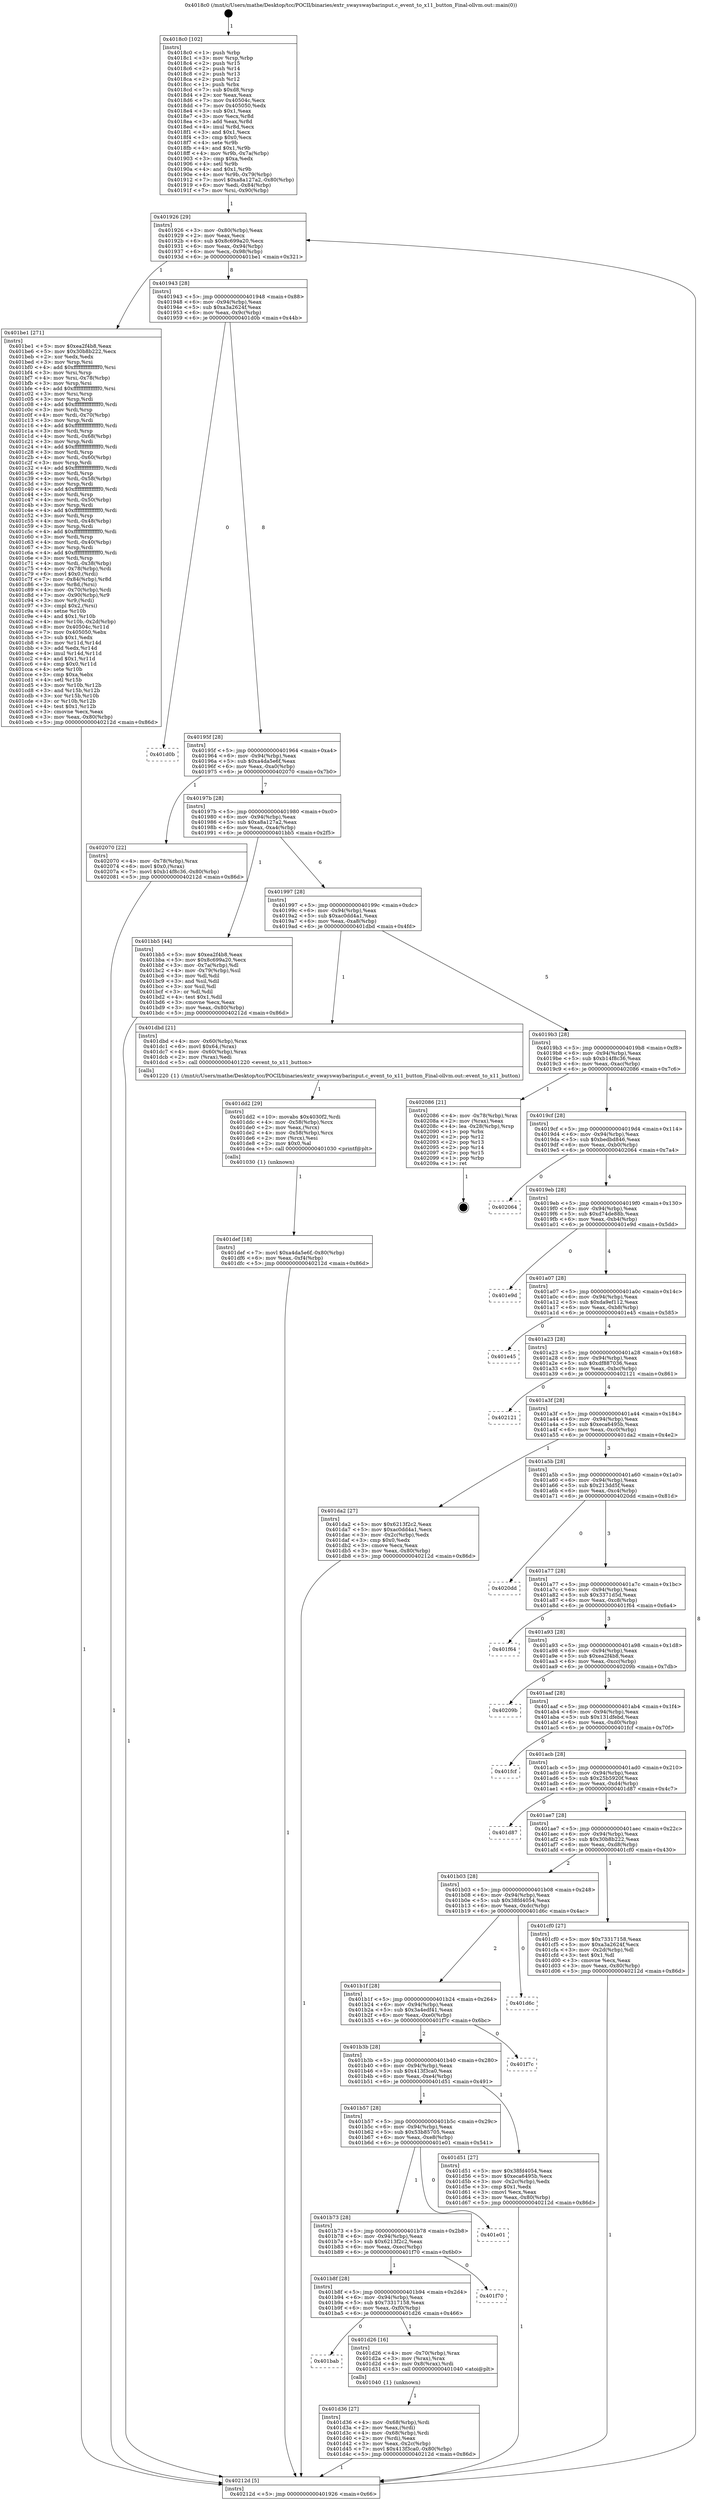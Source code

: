digraph "0x4018c0" {
  label = "0x4018c0 (/mnt/c/Users/mathe/Desktop/tcc/POCII/binaries/extr_swayswaybarinput.c_event_to_x11_button_Final-ollvm.out::main(0))"
  labelloc = "t"
  node[shape=record]

  Entry [label="",width=0.3,height=0.3,shape=circle,fillcolor=black,style=filled]
  "0x401926" [label="{
     0x401926 [29]\l
     | [instrs]\l
     &nbsp;&nbsp;0x401926 \<+3\>: mov -0x80(%rbp),%eax\l
     &nbsp;&nbsp;0x401929 \<+2\>: mov %eax,%ecx\l
     &nbsp;&nbsp;0x40192b \<+6\>: sub $0x8c699a20,%ecx\l
     &nbsp;&nbsp;0x401931 \<+6\>: mov %eax,-0x94(%rbp)\l
     &nbsp;&nbsp;0x401937 \<+6\>: mov %ecx,-0x98(%rbp)\l
     &nbsp;&nbsp;0x40193d \<+6\>: je 0000000000401be1 \<main+0x321\>\l
  }"]
  "0x401be1" [label="{
     0x401be1 [271]\l
     | [instrs]\l
     &nbsp;&nbsp;0x401be1 \<+5\>: mov $0xea2f4b8,%eax\l
     &nbsp;&nbsp;0x401be6 \<+5\>: mov $0x30b8b222,%ecx\l
     &nbsp;&nbsp;0x401beb \<+2\>: xor %edx,%edx\l
     &nbsp;&nbsp;0x401bed \<+3\>: mov %rsp,%rsi\l
     &nbsp;&nbsp;0x401bf0 \<+4\>: add $0xfffffffffffffff0,%rsi\l
     &nbsp;&nbsp;0x401bf4 \<+3\>: mov %rsi,%rsp\l
     &nbsp;&nbsp;0x401bf7 \<+4\>: mov %rsi,-0x78(%rbp)\l
     &nbsp;&nbsp;0x401bfb \<+3\>: mov %rsp,%rsi\l
     &nbsp;&nbsp;0x401bfe \<+4\>: add $0xfffffffffffffff0,%rsi\l
     &nbsp;&nbsp;0x401c02 \<+3\>: mov %rsi,%rsp\l
     &nbsp;&nbsp;0x401c05 \<+3\>: mov %rsp,%rdi\l
     &nbsp;&nbsp;0x401c08 \<+4\>: add $0xfffffffffffffff0,%rdi\l
     &nbsp;&nbsp;0x401c0c \<+3\>: mov %rdi,%rsp\l
     &nbsp;&nbsp;0x401c0f \<+4\>: mov %rdi,-0x70(%rbp)\l
     &nbsp;&nbsp;0x401c13 \<+3\>: mov %rsp,%rdi\l
     &nbsp;&nbsp;0x401c16 \<+4\>: add $0xfffffffffffffff0,%rdi\l
     &nbsp;&nbsp;0x401c1a \<+3\>: mov %rdi,%rsp\l
     &nbsp;&nbsp;0x401c1d \<+4\>: mov %rdi,-0x68(%rbp)\l
     &nbsp;&nbsp;0x401c21 \<+3\>: mov %rsp,%rdi\l
     &nbsp;&nbsp;0x401c24 \<+4\>: add $0xfffffffffffffff0,%rdi\l
     &nbsp;&nbsp;0x401c28 \<+3\>: mov %rdi,%rsp\l
     &nbsp;&nbsp;0x401c2b \<+4\>: mov %rdi,-0x60(%rbp)\l
     &nbsp;&nbsp;0x401c2f \<+3\>: mov %rsp,%rdi\l
     &nbsp;&nbsp;0x401c32 \<+4\>: add $0xfffffffffffffff0,%rdi\l
     &nbsp;&nbsp;0x401c36 \<+3\>: mov %rdi,%rsp\l
     &nbsp;&nbsp;0x401c39 \<+4\>: mov %rdi,-0x58(%rbp)\l
     &nbsp;&nbsp;0x401c3d \<+3\>: mov %rsp,%rdi\l
     &nbsp;&nbsp;0x401c40 \<+4\>: add $0xfffffffffffffff0,%rdi\l
     &nbsp;&nbsp;0x401c44 \<+3\>: mov %rdi,%rsp\l
     &nbsp;&nbsp;0x401c47 \<+4\>: mov %rdi,-0x50(%rbp)\l
     &nbsp;&nbsp;0x401c4b \<+3\>: mov %rsp,%rdi\l
     &nbsp;&nbsp;0x401c4e \<+4\>: add $0xfffffffffffffff0,%rdi\l
     &nbsp;&nbsp;0x401c52 \<+3\>: mov %rdi,%rsp\l
     &nbsp;&nbsp;0x401c55 \<+4\>: mov %rdi,-0x48(%rbp)\l
     &nbsp;&nbsp;0x401c59 \<+3\>: mov %rsp,%rdi\l
     &nbsp;&nbsp;0x401c5c \<+4\>: add $0xfffffffffffffff0,%rdi\l
     &nbsp;&nbsp;0x401c60 \<+3\>: mov %rdi,%rsp\l
     &nbsp;&nbsp;0x401c63 \<+4\>: mov %rdi,-0x40(%rbp)\l
     &nbsp;&nbsp;0x401c67 \<+3\>: mov %rsp,%rdi\l
     &nbsp;&nbsp;0x401c6a \<+4\>: add $0xfffffffffffffff0,%rdi\l
     &nbsp;&nbsp;0x401c6e \<+3\>: mov %rdi,%rsp\l
     &nbsp;&nbsp;0x401c71 \<+4\>: mov %rdi,-0x38(%rbp)\l
     &nbsp;&nbsp;0x401c75 \<+4\>: mov -0x78(%rbp),%rdi\l
     &nbsp;&nbsp;0x401c79 \<+6\>: movl $0x0,(%rdi)\l
     &nbsp;&nbsp;0x401c7f \<+7\>: mov -0x84(%rbp),%r8d\l
     &nbsp;&nbsp;0x401c86 \<+3\>: mov %r8d,(%rsi)\l
     &nbsp;&nbsp;0x401c89 \<+4\>: mov -0x70(%rbp),%rdi\l
     &nbsp;&nbsp;0x401c8d \<+7\>: mov -0x90(%rbp),%r9\l
     &nbsp;&nbsp;0x401c94 \<+3\>: mov %r9,(%rdi)\l
     &nbsp;&nbsp;0x401c97 \<+3\>: cmpl $0x2,(%rsi)\l
     &nbsp;&nbsp;0x401c9a \<+4\>: setne %r10b\l
     &nbsp;&nbsp;0x401c9e \<+4\>: and $0x1,%r10b\l
     &nbsp;&nbsp;0x401ca2 \<+4\>: mov %r10b,-0x2d(%rbp)\l
     &nbsp;&nbsp;0x401ca6 \<+8\>: mov 0x40504c,%r11d\l
     &nbsp;&nbsp;0x401cae \<+7\>: mov 0x405050,%ebx\l
     &nbsp;&nbsp;0x401cb5 \<+3\>: sub $0x1,%edx\l
     &nbsp;&nbsp;0x401cb8 \<+3\>: mov %r11d,%r14d\l
     &nbsp;&nbsp;0x401cbb \<+3\>: add %edx,%r14d\l
     &nbsp;&nbsp;0x401cbe \<+4\>: imul %r14d,%r11d\l
     &nbsp;&nbsp;0x401cc2 \<+4\>: and $0x1,%r11d\l
     &nbsp;&nbsp;0x401cc6 \<+4\>: cmp $0x0,%r11d\l
     &nbsp;&nbsp;0x401cca \<+4\>: sete %r10b\l
     &nbsp;&nbsp;0x401cce \<+3\>: cmp $0xa,%ebx\l
     &nbsp;&nbsp;0x401cd1 \<+4\>: setl %r15b\l
     &nbsp;&nbsp;0x401cd5 \<+3\>: mov %r10b,%r12b\l
     &nbsp;&nbsp;0x401cd8 \<+3\>: and %r15b,%r12b\l
     &nbsp;&nbsp;0x401cdb \<+3\>: xor %r15b,%r10b\l
     &nbsp;&nbsp;0x401cde \<+3\>: or %r10b,%r12b\l
     &nbsp;&nbsp;0x401ce1 \<+4\>: test $0x1,%r12b\l
     &nbsp;&nbsp;0x401ce5 \<+3\>: cmovne %ecx,%eax\l
     &nbsp;&nbsp;0x401ce8 \<+3\>: mov %eax,-0x80(%rbp)\l
     &nbsp;&nbsp;0x401ceb \<+5\>: jmp 000000000040212d \<main+0x86d\>\l
  }"]
  "0x401943" [label="{
     0x401943 [28]\l
     | [instrs]\l
     &nbsp;&nbsp;0x401943 \<+5\>: jmp 0000000000401948 \<main+0x88\>\l
     &nbsp;&nbsp;0x401948 \<+6\>: mov -0x94(%rbp),%eax\l
     &nbsp;&nbsp;0x40194e \<+5\>: sub $0xa3a2624f,%eax\l
     &nbsp;&nbsp;0x401953 \<+6\>: mov %eax,-0x9c(%rbp)\l
     &nbsp;&nbsp;0x401959 \<+6\>: je 0000000000401d0b \<main+0x44b\>\l
  }"]
  Exit [label="",width=0.3,height=0.3,shape=circle,fillcolor=black,style=filled,peripheries=2]
  "0x401d0b" [label="{
     0x401d0b\l
  }", style=dashed]
  "0x40195f" [label="{
     0x40195f [28]\l
     | [instrs]\l
     &nbsp;&nbsp;0x40195f \<+5\>: jmp 0000000000401964 \<main+0xa4\>\l
     &nbsp;&nbsp;0x401964 \<+6\>: mov -0x94(%rbp),%eax\l
     &nbsp;&nbsp;0x40196a \<+5\>: sub $0xa4da5e6f,%eax\l
     &nbsp;&nbsp;0x40196f \<+6\>: mov %eax,-0xa0(%rbp)\l
     &nbsp;&nbsp;0x401975 \<+6\>: je 0000000000402070 \<main+0x7b0\>\l
  }"]
  "0x401def" [label="{
     0x401def [18]\l
     | [instrs]\l
     &nbsp;&nbsp;0x401def \<+7\>: movl $0xa4da5e6f,-0x80(%rbp)\l
     &nbsp;&nbsp;0x401df6 \<+6\>: mov %eax,-0xf4(%rbp)\l
     &nbsp;&nbsp;0x401dfc \<+5\>: jmp 000000000040212d \<main+0x86d\>\l
  }"]
  "0x402070" [label="{
     0x402070 [22]\l
     | [instrs]\l
     &nbsp;&nbsp;0x402070 \<+4\>: mov -0x78(%rbp),%rax\l
     &nbsp;&nbsp;0x402074 \<+6\>: movl $0x0,(%rax)\l
     &nbsp;&nbsp;0x40207a \<+7\>: movl $0xb14f8c36,-0x80(%rbp)\l
     &nbsp;&nbsp;0x402081 \<+5\>: jmp 000000000040212d \<main+0x86d\>\l
  }"]
  "0x40197b" [label="{
     0x40197b [28]\l
     | [instrs]\l
     &nbsp;&nbsp;0x40197b \<+5\>: jmp 0000000000401980 \<main+0xc0\>\l
     &nbsp;&nbsp;0x401980 \<+6\>: mov -0x94(%rbp),%eax\l
     &nbsp;&nbsp;0x401986 \<+5\>: sub $0xa8a127a2,%eax\l
     &nbsp;&nbsp;0x40198b \<+6\>: mov %eax,-0xa4(%rbp)\l
     &nbsp;&nbsp;0x401991 \<+6\>: je 0000000000401bb5 \<main+0x2f5\>\l
  }"]
  "0x401dd2" [label="{
     0x401dd2 [29]\l
     | [instrs]\l
     &nbsp;&nbsp;0x401dd2 \<+10\>: movabs $0x4030f2,%rdi\l
     &nbsp;&nbsp;0x401ddc \<+4\>: mov -0x58(%rbp),%rcx\l
     &nbsp;&nbsp;0x401de0 \<+2\>: mov %eax,(%rcx)\l
     &nbsp;&nbsp;0x401de2 \<+4\>: mov -0x58(%rbp),%rcx\l
     &nbsp;&nbsp;0x401de6 \<+2\>: mov (%rcx),%esi\l
     &nbsp;&nbsp;0x401de8 \<+2\>: mov $0x0,%al\l
     &nbsp;&nbsp;0x401dea \<+5\>: call 0000000000401030 \<printf@plt\>\l
     | [calls]\l
     &nbsp;&nbsp;0x401030 \{1\} (unknown)\l
  }"]
  "0x401bb5" [label="{
     0x401bb5 [44]\l
     | [instrs]\l
     &nbsp;&nbsp;0x401bb5 \<+5\>: mov $0xea2f4b8,%eax\l
     &nbsp;&nbsp;0x401bba \<+5\>: mov $0x8c699a20,%ecx\l
     &nbsp;&nbsp;0x401bbf \<+3\>: mov -0x7a(%rbp),%dl\l
     &nbsp;&nbsp;0x401bc2 \<+4\>: mov -0x79(%rbp),%sil\l
     &nbsp;&nbsp;0x401bc6 \<+3\>: mov %dl,%dil\l
     &nbsp;&nbsp;0x401bc9 \<+3\>: and %sil,%dil\l
     &nbsp;&nbsp;0x401bcc \<+3\>: xor %sil,%dl\l
     &nbsp;&nbsp;0x401bcf \<+3\>: or %dl,%dil\l
     &nbsp;&nbsp;0x401bd2 \<+4\>: test $0x1,%dil\l
     &nbsp;&nbsp;0x401bd6 \<+3\>: cmovne %ecx,%eax\l
     &nbsp;&nbsp;0x401bd9 \<+3\>: mov %eax,-0x80(%rbp)\l
     &nbsp;&nbsp;0x401bdc \<+5\>: jmp 000000000040212d \<main+0x86d\>\l
  }"]
  "0x401997" [label="{
     0x401997 [28]\l
     | [instrs]\l
     &nbsp;&nbsp;0x401997 \<+5\>: jmp 000000000040199c \<main+0xdc\>\l
     &nbsp;&nbsp;0x40199c \<+6\>: mov -0x94(%rbp),%eax\l
     &nbsp;&nbsp;0x4019a2 \<+5\>: sub $0xac0dd4a1,%eax\l
     &nbsp;&nbsp;0x4019a7 \<+6\>: mov %eax,-0xa8(%rbp)\l
     &nbsp;&nbsp;0x4019ad \<+6\>: je 0000000000401dbd \<main+0x4fd\>\l
  }"]
  "0x40212d" [label="{
     0x40212d [5]\l
     | [instrs]\l
     &nbsp;&nbsp;0x40212d \<+5\>: jmp 0000000000401926 \<main+0x66\>\l
  }"]
  "0x4018c0" [label="{
     0x4018c0 [102]\l
     | [instrs]\l
     &nbsp;&nbsp;0x4018c0 \<+1\>: push %rbp\l
     &nbsp;&nbsp;0x4018c1 \<+3\>: mov %rsp,%rbp\l
     &nbsp;&nbsp;0x4018c4 \<+2\>: push %r15\l
     &nbsp;&nbsp;0x4018c6 \<+2\>: push %r14\l
     &nbsp;&nbsp;0x4018c8 \<+2\>: push %r13\l
     &nbsp;&nbsp;0x4018ca \<+2\>: push %r12\l
     &nbsp;&nbsp;0x4018cc \<+1\>: push %rbx\l
     &nbsp;&nbsp;0x4018cd \<+7\>: sub $0xd8,%rsp\l
     &nbsp;&nbsp;0x4018d4 \<+2\>: xor %eax,%eax\l
     &nbsp;&nbsp;0x4018d6 \<+7\>: mov 0x40504c,%ecx\l
     &nbsp;&nbsp;0x4018dd \<+7\>: mov 0x405050,%edx\l
     &nbsp;&nbsp;0x4018e4 \<+3\>: sub $0x1,%eax\l
     &nbsp;&nbsp;0x4018e7 \<+3\>: mov %ecx,%r8d\l
     &nbsp;&nbsp;0x4018ea \<+3\>: add %eax,%r8d\l
     &nbsp;&nbsp;0x4018ed \<+4\>: imul %r8d,%ecx\l
     &nbsp;&nbsp;0x4018f1 \<+3\>: and $0x1,%ecx\l
     &nbsp;&nbsp;0x4018f4 \<+3\>: cmp $0x0,%ecx\l
     &nbsp;&nbsp;0x4018f7 \<+4\>: sete %r9b\l
     &nbsp;&nbsp;0x4018fb \<+4\>: and $0x1,%r9b\l
     &nbsp;&nbsp;0x4018ff \<+4\>: mov %r9b,-0x7a(%rbp)\l
     &nbsp;&nbsp;0x401903 \<+3\>: cmp $0xa,%edx\l
     &nbsp;&nbsp;0x401906 \<+4\>: setl %r9b\l
     &nbsp;&nbsp;0x40190a \<+4\>: and $0x1,%r9b\l
     &nbsp;&nbsp;0x40190e \<+4\>: mov %r9b,-0x79(%rbp)\l
     &nbsp;&nbsp;0x401912 \<+7\>: movl $0xa8a127a2,-0x80(%rbp)\l
     &nbsp;&nbsp;0x401919 \<+6\>: mov %edi,-0x84(%rbp)\l
     &nbsp;&nbsp;0x40191f \<+7\>: mov %rsi,-0x90(%rbp)\l
  }"]
  "0x401d36" [label="{
     0x401d36 [27]\l
     | [instrs]\l
     &nbsp;&nbsp;0x401d36 \<+4\>: mov -0x68(%rbp),%rdi\l
     &nbsp;&nbsp;0x401d3a \<+2\>: mov %eax,(%rdi)\l
     &nbsp;&nbsp;0x401d3c \<+4\>: mov -0x68(%rbp),%rdi\l
     &nbsp;&nbsp;0x401d40 \<+2\>: mov (%rdi),%eax\l
     &nbsp;&nbsp;0x401d42 \<+3\>: mov %eax,-0x2c(%rbp)\l
     &nbsp;&nbsp;0x401d45 \<+7\>: movl $0x413f3ca0,-0x80(%rbp)\l
     &nbsp;&nbsp;0x401d4c \<+5\>: jmp 000000000040212d \<main+0x86d\>\l
  }"]
  "0x401bab" [label="{
     0x401bab\l
  }", style=dashed]
  "0x401dbd" [label="{
     0x401dbd [21]\l
     | [instrs]\l
     &nbsp;&nbsp;0x401dbd \<+4\>: mov -0x60(%rbp),%rax\l
     &nbsp;&nbsp;0x401dc1 \<+6\>: movl $0x64,(%rax)\l
     &nbsp;&nbsp;0x401dc7 \<+4\>: mov -0x60(%rbp),%rax\l
     &nbsp;&nbsp;0x401dcb \<+2\>: mov (%rax),%edi\l
     &nbsp;&nbsp;0x401dcd \<+5\>: call 0000000000401220 \<event_to_x11_button\>\l
     | [calls]\l
     &nbsp;&nbsp;0x401220 \{1\} (/mnt/c/Users/mathe/Desktop/tcc/POCII/binaries/extr_swayswaybarinput.c_event_to_x11_button_Final-ollvm.out::event_to_x11_button)\l
  }"]
  "0x4019b3" [label="{
     0x4019b3 [28]\l
     | [instrs]\l
     &nbsp;&nbsp;0x4019b3 \<+5\>: jmp 00000000004019b8 \<main+0xf8\>\l
     &nbsp;&nbsp;0x4019b8 \<+6\>: mov -0x94(%rbp),%eax\l
     &nbsp;&nbsp;0x4019be \<+5\>: sub $0xb14f8c36,%eax\l
     &nbsp;&nbsp;0x4019c3 \<+6\>: mov %eax,-0xac(%rbp)\l
     &nbsp;&nbsp;0x4019c9 \<+6\>: je 0000000000402086 \<main+0x7c6\>\l
  }"]
  "0x401d26" [label="{
     0x401d26 [16]\l
     | [instrs]\l
     &nbsp;&nbsp;0x401d26 \<+4\>: mov -0x70(%rbp),%rax\l
     &nbsp;&nbsp;0x401d2a \<+3\>: mov (%rax),%rax\l
     &nbsp;&nbsp;0x401d2d \<+4\>: mov 0x8(%rax),%rdi\l
     &nbsp;&nbsp;0x401d31 \<+5\>: call 0000000000401040 \<atoi@plt\>\l
     | [calls]\l
     &nbsp;&nbsp;0x401040 \{1\} (unknown)\l
  }"]
  "0x402086" [label="{
     0x402086 [21]\l
     | [instrs]\l
     &nbsp;&nbsp;0x402086 \<+4\>: mov -0x78(%rbp),%rax\l
     &nbsp;&nbsp;0x40208a \<+2\>: mov (%rax),%eax\l
     &nbsp;&nbsp;0x40208c \<+4\>: lea -0x28(%rbp),%rsp\l
     &nbsp;&nbsp;0x402090 \<+1\>: pop %rbx\l
     &nbsp;&nbsp;0x402091 \<+2\>: pop %r12\l
     &nbsp;&nbsp;0x402093 \<+2\>: pop %r13\l
     &nbsp;&nbsp;0x402095 \<+2\>: pop %r14\l
     &nbsp;&nbsp;0x402097 \<+2\>: pop %r15\l
     &nbsp;&nbsp;0x402099 \<+1\>: pop %rbp\l
     &nbsp;&nbsp;0x40209a \<+1\>: ret\l
  }"]
  "0x4019cf" [label="{
     0x4019cf [28]\l
     | [instrs]\l
     &nbsp;&nbsp;0x4019cf \<+5\>: jmp 00000000004019d4 \<main+0x114\>\l
     &nbsp;&nbsp;0x4019d4 \<+6\>: mov -0x94(%rbp),%eax\l
     &nbsp;&nbsp;0x4019da \<+5\>: sub $0xbedbd846,%eax\l
     &nbsp;&nbsp;0x4019df \<+6\>: mov %eax,-0xb0(%rbp)\l
     &nbsp;&nbsp;0x4019e5 \<+6\>: je 0000000000402064 \<main+0x7a4\>\l
  }"]
  "0x401b8f" [label="{
     0x401b8f [28]\l
     | [instrs]\l
     &nbsp;&nbsp;0x401b8f \<+5\>: jmp 0000000000401b94 \<main+0x2d4\>\l
     &nbsp;&nbsp;0x401b94 \<+6\>: mov -0x94(%rbp),%eax\l
     &nbsp;&nbsp;0x401b9a \<+5\>: sub $0x73317158,%eax\l
     &nbsp;&nbsp;0x401b9f \<+6\>: mov %eax,-0xf0(%rbp)\l
     &nbsp;&nbsp;0x401ba5 \<+6\>: je 0000000000401d26 \<main+0x466\>\l
  }"]
  "0x402064" [label="{
     0x402064\l
  }", style=dashed]
  "0x4019eb" [label="{
     0x4019eb [28]\l
     | [instrs]\l
     &nbsp;&nbsp;0x4019eb \<+5\>: jmp 00000000004019f0 \<main+0x130\>\l
     &nbsp;&nbsp;0x4019f0 \<+6\>: mov -0x94(%rbp),%eax\l
     &nbsp;&nbsp;0x4019f6 \<+5\>: sub $0xd74de88b,%eax\l
     &nbsp;&nbsp;0x4019fb \<+6\>: mov %eax,-0xb4(%rbp)\l
     &nbsp;&nbsp;0x401a01 \<+6\>: je 0000000000401e9d \<main+0x5dd\>\l
  }"]
  "0x401f70" [label="{
     0x401f70\l
  }", style=dashed]
  "0x401e9d" [label="{
     0x401e9d\l
  }", style=dashed]
  "0x401a07" [label="{
     0x401a07 [28]\l
     | [instrs]\l
     &nbsp;&nbsp;0x401a07 \<+5\>: jmp 0000000000401a0c \<main+0x14c\>\l
     &nbsp;&nbsp;0x401a0c \<+6\>: mov -0x94(%rbp),%eax\l
     &nbsp;&nbsp;0x401a12 \<+5\>: sub $0xda9ef112,%eax\l
     &nbsp;&nbsp;0x401a17 \<+6\>: mov %eax,-0xb8(%rbp)\l
     &nbsp;&nbsp;0x401a1d \<+6\>: je 0000000000401e45 \<main+0x585\>\l
  }"]
  "0x401b73" [label="{
     0x401b73 [28]\l
     | [instrs]\l
     &nbsp;&nbsp;0x401b73 \<+5\>: jmp 0000000000401b78 \<main+0x2b8\>\l
     &nbsp;&nbsp;0x401b78 \<+6\>: mov -0x94(%rbp),%eax\l
     &nbsp;&nbsp;0x401b7e \<+5\>: sub $0x6213f2c2,%eax\l
     &nbsp;&nbsp;0x401b83 \<+6\>: mov %eax,-0xec(%rbp)\l
     &nbsp;&nbsp;0x401b89 \<+6\>: je 0000000000401f70 \<main+0x6b0\>\l
  }"]
  "0x401e45" [label="{
     0x401e45\l
  }", style=dashed]
  "0x401a23" [label="{
     0x401a23 [28]\l
     | [instrs]\l
     &nbsp;&nbsp;0x401a23 \<+5\>: jmp 0000000000401a28 \<main+0x168\>\l
     &nbsp;&nbsp;0x401a28 \<+6\>: mov -0x94(%rbp),%eax\l
     &nbsp;&nbsp;0x401a2e \<+5\>: sub $0xdf887036,%eax\l
     &nbsp;&nbsp;0x401a33 \<+6\>: mov %eax,-0xbc(%rbp)\l
     &nbsp;&nbsp;0x401a39 \<+6\>: je 0000000000402121 \<main+0x861\>\l
  }"]
  "0x401e01" [label="{
     0x401e01\l
  }", style=dashed]
  "0x402121" [label="{
     0x402121\l
  }", style=dashed]
  "0x401a3f" [label="{
     0x401a3f [28]\l
     | [instrs]\l
     &nbsp;&nbsp;0x401a3f \<+5\>: jmp 0000000000401a44 \<main+0x184\>\l
     &nbsp;&nbsp;0x401a44 \<+6\>: mov -0x94(%rbp),%eax\l
     &nbsp;&nbsp;0x401a4a \<+5\>: sub $0xeca6495b,%eax\l
     &nbsp;&nbsp;0x401a4f \<+6\>: mov %eax,-0xc0(%rbp)\l
     &nbsp;&nbsp;0x401a55 \<+6\>: je 0000000000401da2 \<main+0x4e2\>\l
  }"]
  "0x401b57" [label="{
     0x401b57 [28]\l
     | [instrs]\l
     &nbsp;&nbsp;0x401b57 \<+5\>: jmp 0000000000401b5c \<main+0x29c\>\l
     &nbsp;&nbsp;0x401b5c \<+6\>: mov -0x94(%rbp),%eax\l
     &nbsp;&nbsp;0x401b62 \<+5\>: sub $0x53b85705,%eax\l
     &nbsp;&nbsp;0x401b67 \<+6\>: mov %eax,-0xe8(%rbp)\l
     &nbsp;&nbsp;0x401b6d \<+6\>: je 0000000000401e01 \<main+0x541\>\l
  }"]
  "0x401da2" [label="{
     0x401da2 [27]\l
     | [instrs]\l
     &nbsp;&nbsp;0x401da2 \<+5\>: mov $0x6213f2c2,%eax\l
     &nbsp;&nbsp;0x401da7 \<+5\>: mov $0xac0dd4a1,%ecx\l
     &nbsp;&nbsp;0x401dac \<+3\>: mov -0x2c(%rbp),%edx\l
     &nbsp;&nbsp;0x401daf \<+3\>: cmp $0x0,%edx\l
     &nbsp;&nbsp;0x401db2 \<+3\>: cmove %ecx,%eax\l
     &nbsp;&nbsp;0x401db5 \<+3\>: mov %eax,-0x80(%rbp)\l
     &nbsp;&nbsp;0x401db8 \<+5\>: jmp 000000000040212d \<main+0x86d\>\l
  }"]
  "0x401a5b" [label="{
     0x401a5b [28]\l
     | [instrs]\l
     &nbsp;&nbsp;0x401a5b \<+5\>: jmp 0000000000401a60 \<main+0x1a0\>\l
     &nbsp;&nbsp;0x401a60 \<+6\>: mov -0x94(%rbp),%eax\l
     &nbsp;&nbsp;0x401a66 \<+5\>: sub $0x213dd5f,%eax\l
     &nbsp;&nbsp;0x401a6b \<+6\>: mov %eax,-0xc4(%rbp)\l
     &nbsp;&nbsp;0x401a71 \<+6\>: je 00000000004020dd \<main+0x81d\>\l
  }"]
  "0x401d51" [label="{
     0x401d51 [27]\l
     | [instrs]\l
     &nbsp;&nbsp;0x401d51 \<+5\>: mov $0x38fd4054,%eax\l
     &nbsp;&nbsp;0x401d56 \<+5\>: mov $0xeca6495b,%ecx\l
     &nbsp;&nbsp;0x401d5b \<+3\>: mov -0x2c(%rbp),%edx\l
     &nbsp;&nbsp;0x401d5e \<+3\>: cmp $0x1,%edx\l
     &nbsp;&nbsp;0x401d61 \<+3\>: cmovl %ecx,%eax\l
     &nbsp;&nbsp;0x401d64 \<+3\>: mov %eax,-0x80(%rbp)\l
     &nbsp;&nbsp;0x401d67 \<+5\>: jmp 000000000040212d \<main+0x86d\>\l
  }"]
  "0x4020dd" [label="{
     0x4020dd\l
  }", style=dashed]
  "0x401a77" [label="{
     0x401a77 [28]\l
     | [instrs]\l
     &nbsp;&nbsp;0x401a77 \<+5\>: jmp 0000000000401a7c \<main+0x1bc\>\l
     &nbsp;&nbsp;0x401a7c \<+6\>: mov -0x94(%rbp),%eax\l
     &nbsp;&nbsp;0x401a82 \<+5\>: sub $0x3371d5d,%eax\l
     &nbsp;&nbsp;0x401a87 \<+6\>: mov %eax,-0xc8(%rbp)\l
     &nbsp;&nbsp;0x401a8d \<+6\>: je 0000000000401f64 \<main+0x6a4\>\l
  }"]
  "0x401b3b" [label="{
     0x401b3b [28]\l
     | [instrs]\l
     &nbsp;&nbsp;0x401b3b \<+5\>: jmp 0000000000401b40 \<main+0x280\>\l
     &nbsp;&nbsp;0x401b40 \<+6\>: mov -0x94(%rbp),%eax\l
     &nbsp;&nbsp;0x401b46 \<+5\>: sub $0x413f3ca0,%eax\l
     &nbsp;&nbsp;0x401b4b \<+6\>: mov %eax,-0xe4(%rbp)\l
     &nbsp;&nbsp;0x401b51 \<+6\>: je 0000000000401d51 \<main+0x491\>\l
  }"]
  "0x401f64" [label="{
     0x401f64\l
  }", style=dashed]
  "0x401a93" [label="{
     0x401a93 [28]\l
     | [instrs]\l
     &nbsp;&nbsp;0x401a93 \<+5\>: jmp 0000000000401a98 \<main+0x1d8\>\l
     &nbsp;&nbsp;0x401a98 \<+6\>: mov -0x94(%rbp),%eax\l
     &nbsp;&nbsp;0x401a9e \<+5\>: sub $0xea2f4b8,%eax\l
     &nbsp;&nbsp;0x401aa3 \<+6\>: mov %eax,-0xcc(%rbp)\l
     &nbsp;&nbsp;0x401aa9 \<+6\>: je 000000000040209b \<main+0x7db\>\l
  }"]
  "0x401f7c" [label="{
     0x401f7c\l
  }", style=dashed]
  "0x40209b" [label="{
     0x40209b\l
  }", style=dashed]
  "0x401aaf" [label="{
     0x401aaf [28]\l
     | [instrs]\l
     &nbsp;&nbsp;0x401aaf \<+5\>: jmp 0000000000401ab4 \<main+0x1f4\>\l
     &nbsp;&nbsp;0x401ab4 \<+6\>: mov -0x94(%rbp),%eax\l
     &nbsp;&nbsp;0x401aba \<+5\>: sub $0x131dfebd,%eax\l
     &nbsp;&nbsp;0x401abf \<+6\>: mov %eax,-0xd0(%rbp)\l
     &nbsp;&nbsp;0x401ac5 \<+6\>: je 0000000000401fcf \<main+0x70f\>\l
  }"]
  "0x401b1f" [label="{
     0x401b1f [28]\l
     | [instrs]\l
     &nbsp;&nbsp;0x401b1f \<+5\>: jmp 0000000000401b24 \<main+0x264\>\l
     &nbsp;&nbsp;0x401b24 \<+6\>: mov -0x94(%rbp),%eax\l
     &nbsp;&nbsp;0x401b2a \<+5\>: sub $0x3a4edf41,%eax\l
     &nbsp;&nbsp;0x401b2f \<+6\>: mov %eax,-0xe0(%rbp)\l
     &nbsp;&nbsp;0x401b35 \<+6\>: je 0000000000401f7c \<main+0x6bc\>\l
  }"]
  "0x401fcf" [label="{
     0x401fcf\l
  }", style=dashed]
  "0x401acb" [label="{
     0x401acb [28]\l
     | [instrs]\l
     &nbsp;&nbsp;0x401acb \<+5\>: jmp 0000000000401ad0 \<main+0x210\>\l
     &nbsp;&nbsp;0x401ad0 \<+6\>: mov -0x94(%rbp),%eax\l
     &nbsp;&nbsp;0x401ad6 \<+5\>: sub $0x25b5920f,%eax\l
     &nbsp;&nbsp;0x401adb \<+6\>: mov %eax,-0xd4(%rbp)\l
     &nbsp;&nbsp;0x401ae1 \<+6\>: je 0000000000401d87 \<main+0x4c7\>\l
  }"]
  "0x401d6c" [label="{
     0x401d6c\l
  }", style=dashed]
  "0x401d87" [label="{
     0x401d87\l
  }", style=dashed]
  "0x401ae7" [label="{
     0x401ae7 [28]\l
     | [instrs]\l
     &nbsp;&nbsp;0x401ae7 \<+5\>: jmp 0000000000401aec \<main+0x22c\>\l
     &nbsp;&nbsp;0x401aec \<+6\>: mov -0x94(%rbp),%eax\l
     &nbsp;&nbsp;0x401af2 \<+5\>: sub $0x30b8b222,%eax\l
     &nbsp;&nbsp;0x401af7 \<+6\>: mov %eax,-0xd8(%rbp)\l
     &nbsp;&nbsp;0x401afd \<+6\>: je 0000000000401cf0 \<main+0x430\>\l
  }"]
  "0x401b03" [label="{
     0x401b03 [28]\l
     | [instrs]\l
     &nbsp;&nbsp;0x401b03 \<+5\>: jmp 0000000000401b08 \<main+0x248\>\l
     &nbsp;&nbsp;0x401b08 \<+6\>: mov -0x94(%rbp),%eax\l
     &nbsp;&nbsp;0x401b0e \<+5\>: sub $0x38fd4054,%eax\l
     &nbsp;&nbsp;0x401b13 \<+6\>: mov %eax,-0xdc(%rbp)\l
     &nbsp;&nbsp;0x401b19 \<+6\>: je 0000000000401d6c \<main+0x4ac\>\l
  }"]
  "0x401cf0" [label="{
     0x401cf0 [27]\l
     | [instrs]\l
     &nbsp;&nbsp;0x401cf0 \<+5\>: mov $0x73317158,%eax\l
     &nbsp;&nbsp;0x401cf5 \<+5\>: mov $0xa3a2624f,%ecx\l
     &nbsp;&nbsp;0x401cfa \<+3\>: mov -0x2d(%rbp),%dl\l
     &nbsp;&nbsp;0x401cfd \<+3\>: test $0x1,%dl\l
     &nbsp;&nbsp;0x401d00 \<+3\>: cmovne %ecx,%eax\l
     &nbsp;&nbsp;0x401d03 \<+3\>: mov %eax,-0x80(%rbp)\l
     &nbsp;&nbsp;0x401d06 \<+5\>: jmp 000000000040212d \<main+0x86d\>\l
  }"]
  Entry -> "0x4018c0" [label=" 1"]
  "0x401926" -> "0x401be1" [label=" 1"]
  "0x401926" -> "0x401943" [label=" 8"]
  "0x402086" -> Exit [label=" 1"]
  "0x401943" -> "0x401d0b" [label=" 0"]
  "0x401943" -> "0x40195f" [label=" 8"]
  "0x402070" -> "0x40212d" [label=" 1"]
  "0x40195f" -> "0x402070" [label=" 1"]
  "0x40195f" -> "0x40197b" [label=" 7"]
  "0x401def" -> "0x40212d" [label=" 1"]
  "0x40197b" -> "0x401bb5" [label=" 1"]
  "0x40197b" -> "0x401997" [label=" 6"]
  "0x401bb5" -> "0x40212d" [label=" 1"]
  "0x4018c0" -> "0x401926" [label=" 1"]
  "0x40212d" -> "0x401926" [label=" 8"]
  "0x401dd2" -> "0x401def" [label=" 1"]
  "0x401be1" -> "0x40212d" [label=" 1"]
  "0x401dbd" -> "0x401dd2" [label=" 1"]
  "0x401997" -> "0x401dbd" [label=" 1"]
  "0x401997" -> "0x4019b3" [label=" 5"]
  "0x401da2" -> "0x40212d" [label=" 1"]
  "0x4019b3" -> "0x402086" [label=" 1"]
  "0x4019b3" -> "0x4019cf" [label=" 4"]
  "0x401d51" -> "0x40212d" [label=" 1"]
  "0x4019cf" -> "0x402064" [label=" 0"]
  "0x4019cf" -> "0x4019eb" [label=" 4"]
  "0x401d26" -> "0x401d36" [label=" 1"]
  "0x4019eb" -> "0x401e9d" [label=" 0"]
  "0x4019eb" -> "0x401a07" [label=" 4"]
  "0x401b8f" -> "0x401bab" [label=" 0"]
  "0x401a07" -> "0x401e45" [label=" 0"]
  "0x401a07" -> "0x401a23" [label=" 4"]
  "0x401d36" -> "0x40212d" [label=" 1"]
  "0x401a23" -> "0x402121" [label=" 0"]
  "0x401a23" -> "0x401a3f" [label=" 4"]
  "0x401b73" -> "0x401b8f" [label=" 1"]
  "0x401a3f" -> "0x401da2" [label=" 1"]
  "0x401a3f" -> "0x401a5b" [label=" 3"]
  "0x401b8f" -> "0x401d26" [label=" 1"]
  "0x401a5b" -> "0x4020dd" [label=" 0"]
  "0x401a5b" -> "0x401a77" [label=" 3"]
  "0x401b57" -> "0x401b73" [label=" 1"]
  "0x401a77" -> "0x401f64" [label=" 0"]
  "0x401a77" -> "0x401a93" [label=" 3"]
  "0x401b73" -> "0x401f70" [label=" 0"]
  "0x401a93" -> "0x40209b" [label=" 0"]
  "0x401a93" -> "0x401aaf" [label=" 3"]
  "0x401b3b" -> "0x401b57" [label=" 1"]
  "0x401aaf" -> "0x401fcf" [label=" 0"]
  "0x401aaf" -> "0x401acb" [label=" 3"]
  "0x401b57" -> "0x401e01" [label=" 0"]
  "0x401acb" -> "0x401d87" [label=" 0"]
  "0x401acb" -> "0x401ae7" [label=" 3"]
  "0x401b1f" -> "0x401b3b" [label=" 2"]
  "0x401ae7" -> "0x401cf0" [label=" 1"]
  "0x401ae7" -> "0x401b03" [label=" 2"]
  "0x401cf0" -> "0x40212d" [label=" 1"]
  "0x401b1f" -> "0x401f7c" [label=" 0"]
  "0x401b03" -> "0x401d6c" [label=" 0"]
  "0x401b03" -> "0x401b1f" [label=" 2"]
  "0x401b3b" -> "0x401d51" [label=" 1"]
}
